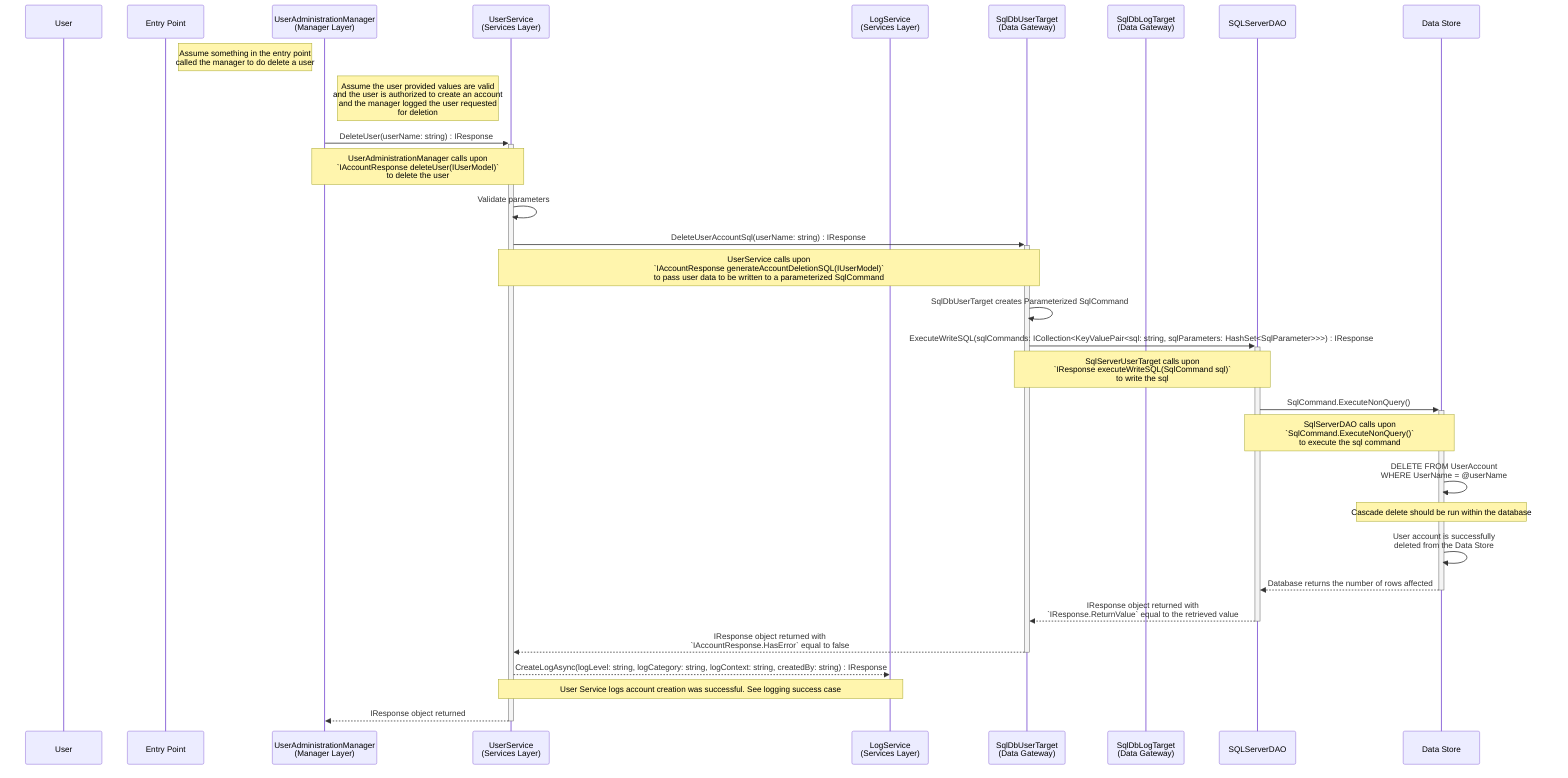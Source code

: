 sequenceDiagram
participant u as User
participant e as Entry Point
participant usm as UserAdministrationManager<br>(Manager Layer)
participant uc as UserService<br>(Services Layer)
participant ll as LogService<br>(Services Layer) 
participant dg as SqlDbUserTarget<br>(Data Gateway)
participant ldg as SqlDbLogTarget<br>(Data Gateway)
participant da as SQLServerDAO
participant ds as Data Store

Note Right of e: Assume something in the entry point<br>called the manager to do delete a user
Note Right of usm: Assume the user provided values are valid<br>and the user is authorized to create an account<br>and the manager logged the user requested<br>for deletion

usm->>+uc: DeleteUser(userName: string) : IResponse
    Note over usm,uc: UserAdministrationManager calls upon<br>`IAccountResponse deleteUser(IUserModel)`<br>to delete the user

uc->>uc: Validate parameters

# delete the user
uc->>+dg: DeleteUserAccountSql(userName: string) : IResponse
    Note over uc,dg: UserService calls upon<br>`IAccountResponse generateAccountDeletionSQL(IUserModel)`<br>to pass user data to be written to a parameterized SqlCommand

dg->>dg: SqlDbUserTarget creates Parameterized SqlCommand

dg->>+da: ExecuteWriteSQL(sqlCommands: ICollection<KeyValuePair<sql: string, sqlParameters: HashSet<SqlParameter>>>) : IResponse
    Note over dg,da: SqlServerUserTarget calls upon<br>`IResponse executeWriteSQL(SqlCommand sql)`<br>to write the sql

da->>+ds: SqlCommand.ExecuteNonQuery()
    Note over da,ds: SqlServerDAO calls upon<br>`SqlCommand.ExecuteNonQuery()`<br>to execute the sql command

ds->>ds: DELETE FROM UserAccount<br>WHERE UserName = @userName
    Note over ds,ds: Cascade delete should be run within the database

ds->>ds: User account is successfully<br>deleted from the Data Store

ds-->>-da: Database returns the number of rows affected

da-->>-dg: IResponse object returned with<br>`IResponse.ReturnValue` equal to the retrieved value

dg-->>-uc: IResponse object returned with<br>`IAccountResponse.HasError` equal to false

uc-->>ll: CreateLogAsync(logLevel: string, logCategory: string, logContext: string, createdBy: string) : IResponse
    Note over uc,ll: User Service logs account creation was successful. See logging success case

uc-->>-usm: IResponse object returned
# Write log that user was successfully deleted